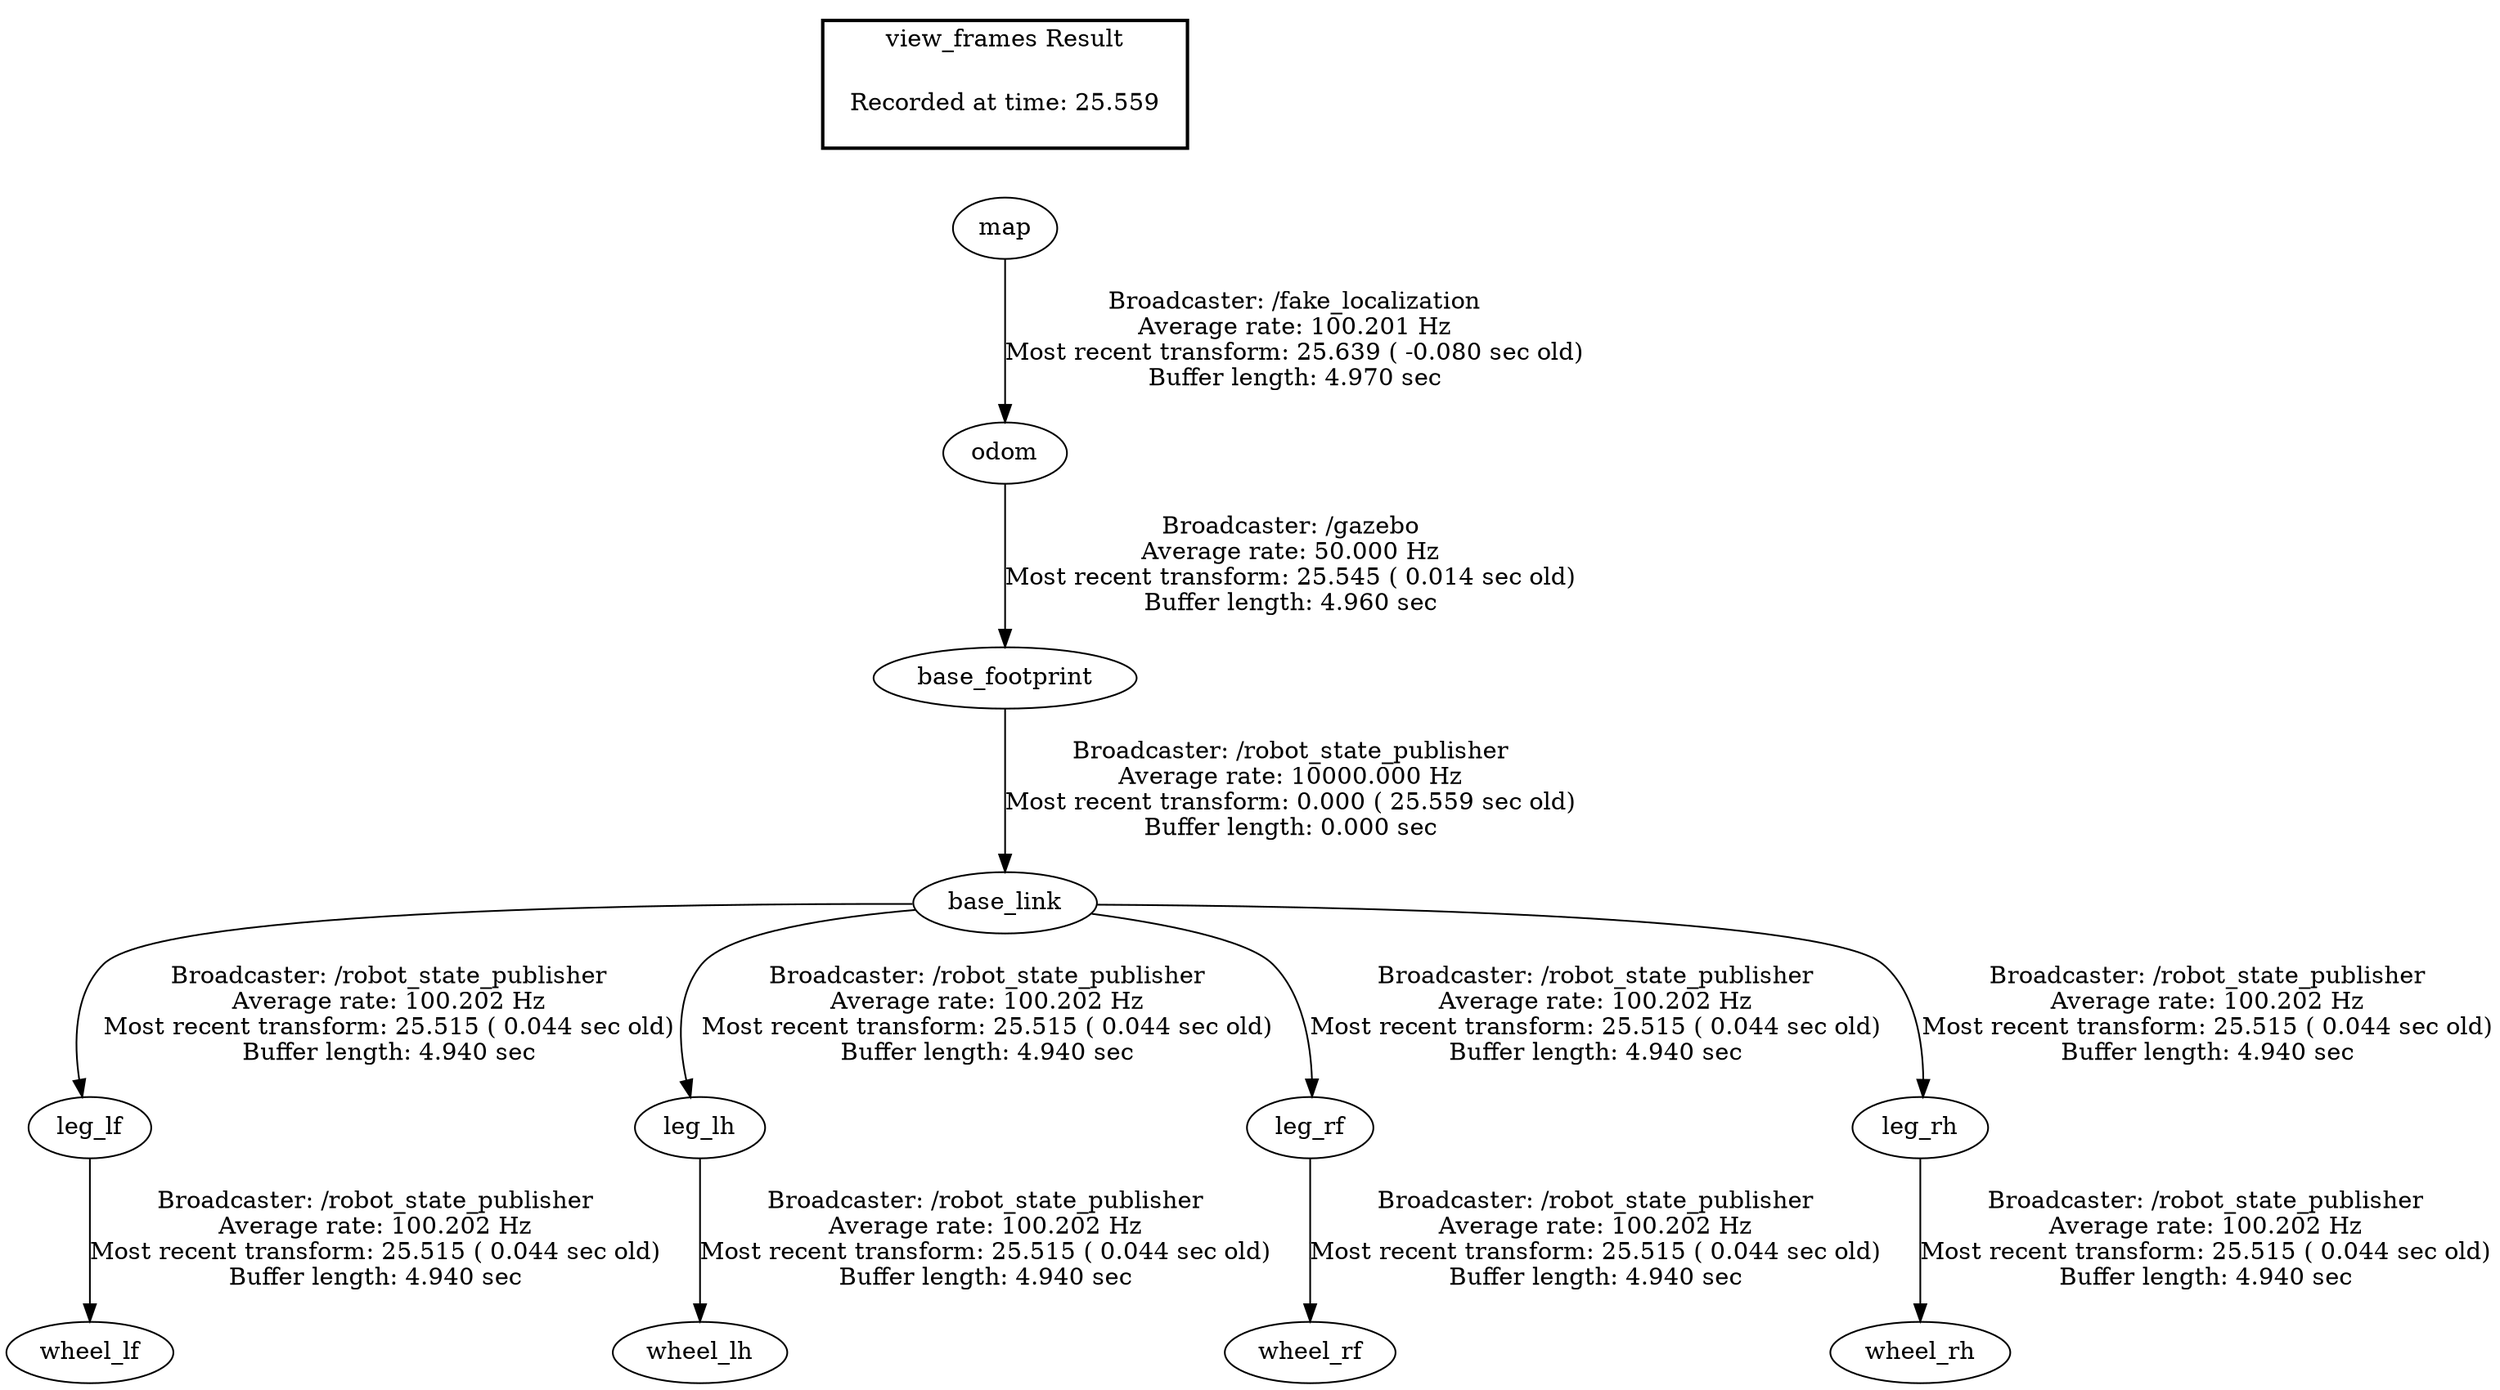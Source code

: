 digraph G {
"base_footprint" -> "base_link"[label="Broadcaster: /robot_state_publisher\nAverage rate: 10000.000 Hz\nMost recent transform: 0.000 ( 25.559 sec old)\nBuffer length: 0.000 sec\n"];
"odom" -> "base_footprint"[label="Broadcaster: /gazebo\nAverage rate: 50.000 Hz\nMost recent transform: 25.545 ( 0.014 sec old)\nBuffer length: 4.960 sec\n"];
"base_link" -> "leg_lf"[label="Broadcaster: /robot_state_publisher\nAverage rate: 100.202 Hz\nMost recent transform: 25.515 ( 0.044 sec old)\nBuffer length: 4.940 sec\n"];
"base_link" -> "leg_lh"[label="Broadcaster: /robot_state_publisher\nAverage rate: 100.202 Hz\nMost recent transform: 25.515 ( 0.044 sec old)\nBuffer length: 4.940 sec\n"];
"base_link" -> "leg_rf"[label="Broadcaster: /robot_state_publisher\nAverage rate: 100.202 Hz\nMost recent transform: 25.515 ( 0.044 sec old)\nBuffer length: 4.940 sec\n"];
"base_link" -> "leg_rh"[label="Broadcaster: /robot_state_publisher\nAverage rate: 100.202 Hz\nMost recent transform: 25.515 ( 0.044 sec old)\nBuffer length: 4.940 sec\n"];
"leg_lf" -> "wheel_lf"[label="Broadcaster: /robot_state_publisher\nAverage rate: 100.202 Hz\nMost recent transform: 25.515 ( 0.044 sec old)\nBuffer length: 4.940 sec\n"];
"leg_lh" -> "wheel_lh"[label="Broadcaster: /robot_state_publisher\nAverage rate: 100.202 Hz\nMost recent transform: 25.515 ( 0.044 sec old)\nBuffer length: 4.940 sec\n"];
"leg_rf" -> "wheel_rf"[label="Broadcaster: /robot_state_publisher\nAverage rate: 100.202 Hz\nMost recent transform: 25.515 ( 0.044 sec old)\nBuffer length: 4.940 sec\n"];
"leg_rh" -> "wheel_rh"[label="Broadcaster: /robot_state_publisher\nAverage rate: 100.202 Hz\nMost recent transform: 25.515 ( 0.044 sec old)\nBuffer length: 4.940 sec\n"];
"map" -> "odom"[label="Broadcaster: /fake_localization\nAverage rate: 100.201 Hz\nMost recent transform: 25.639 ( -0.080 sec old)\nBuffer length: 4.970 sec\n"];
edge [style=invis];
 subgraph cluster_legend { style=bold; color=black; label ="view_frames Result";
"Recorded at time: 25.559"[ shape=plaintext ] ;
 }->"map";
}